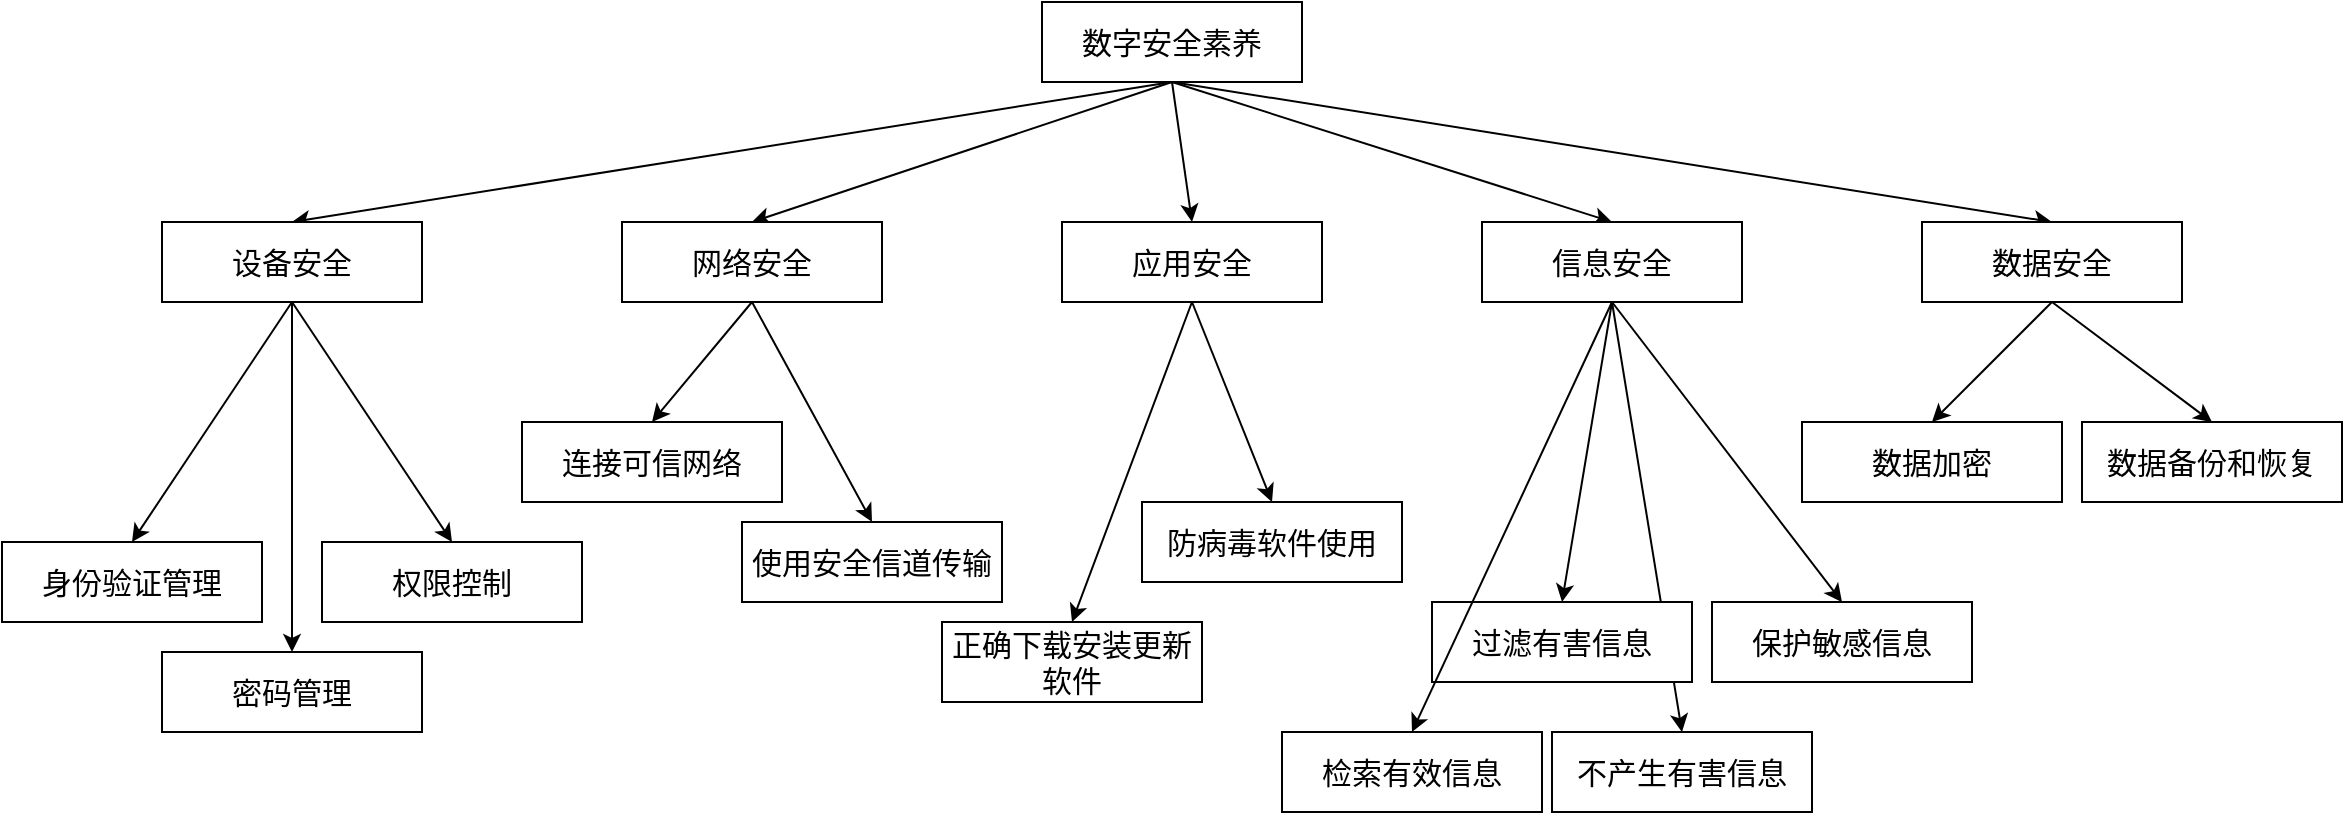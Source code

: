 <mxfile version="21.3.7" type="github">
  <diagram name="Page-1" id="10a91c8b-09ff-31b1-d368-03940ed4cc9e">
    <mxGraphModel dx="1235" dy="669" grid="1" gridSize="10" guides="1" tooltips="1" connect="1" arrows="1" fold="1" page="1" pageScale="1" pageWidth="1100" pageHeight="850" background="none" math="0" shadow="0">
      <root>
        <mxCell id="0" />
        <mxCell id="1" parent="0" />
        <mxCell id="FDhGqmkJ39EE4WDYJWKc-30" style="rounded=0;orthogonalLoop=1;jettySize=auto;html=1;entryX=0.5;entryY=0;entryDx=0;entryDy=0;exitX=0.5;exitY=1;exitDx=0;exitDy=0;" edge="1" parent="1" source="FDhGqmkJ39EE4WDYJWKc-1" target="FDhGqmkJ39EE4WDYJWKc-3">
          <mxGeometry relative="1" as="geometry" />
        </mxCell>
        <mxCell id="FDhGqmkJ39EE4WDYJWKc-31" style="rounded=0;orthogonalLoop=1;jettySize=auto;html=1;entryX=0.5;entryY=0;entryDx=0;entryDy=0;exitX=0.5;exitY=1;exitDx=0;exitDy=0;" edge="1" parent="1" source="FDhGqmkJ39EE4WDYJWKc-1" target="FDhGqmkJ39EE4WDYJWKc-2">
          <mxGeometry relative="1" as="geometry" />
        </mxCell>
        <mxCell id="FDhGqmkJ39EE4WDYJWKc-32" style="rounded=0;orthogonalLoop=1;jettySize=auto;html=1;entryX=0.5;entryY=0;entryDx=0;entryDy=0;exitX=0.5;exitY=1;exitDx=0;exitDy=0;" edge="1" parent="1" source="FDhGqmkJ39EE4WDYJWKc-1" target="FDhGqmkJ39EE4WDYJWKc-5">
          <mxGeometry relative="1" as="geometry" />
        </mxCell>
        <mxCell id="FDhGqmkJ39EE4WDYJWKc-33" style="rounded=0;orthogonalLoop=1;jettySize=auto;html=1;entryX=0.5;entryY=0;entryDx=0;entryDy=0;exitX=0.5;exitY=1;exitDx=0;exitDy=0;" edge="1" parent="1" source="FDhGqmkJ39EE4WDYJWKc-1" target="FDhGqmkJ39EE4WDYJWKc-4">
          <mxGeometry relative="1" as="geometry" />
        </mxCell>
        <mxCell id="FDhGqmkJ39EE4WDYJWKc-38" style="rounded=0;orthogonalLoop=1;jettySize=auto;html=1;entryX=0.5;entryY=0;entryDx=0;entryDy=0;exitX=0.5;exitY=1;exitDx=0;exitDy=0;" edge="1" parent="1" source="FDhGqmkJ39EE4WDYJWKc-1" target="FDhGqmkJ39EE4WDYJWKc-37">
          <mxGeometry relative="1" as="geometry" />
        </mxCell>
        <mxCell id="FDhGqmkJ39EE4WDYJWKc-1" value="数字安全素养" style="rounded=0;whiteSpace=wrap;html=1;fontSize=15;" vertex="1" parent="1">
          <mxGeometry x="600" y="40" width="130" height="40" as="geometry" />
        </mxCell>
        <mxCell id="FDhGqmkJ39EE4WDYJWKc-34" style="rounded=0;orthogonalLoop=1;jettySize=auto;html=1;entryX=0.5;entryY=0;entryDx=0;entryDy=0;exitX=0.5;exitY=1;exitDx=0;exitDy=0;" edge="1" parent="1" source="FDhGqmkJ39EE4WDYJWKc-2" target="FDhGqmkJ39EE4WDYJWKc-6">
          <mxGeometry relative="1" as="geometry" />
        </mxCell>
        <mxCell id="FDhGqmkJ39EE4WDYJWKc-35" style="rounded=0;orthogonalLoop=1;jettySize=auto;html=1;entryX=0.5;entryY=0;entryDx=0;entryDy=0;exitX=0.5;exitY=1;exitDx=0;exitDy=0;" edge="1" parent="1" source="FDhGqmkJ39EE4WDYJWKc-2" target="FDhGqmkJ39EE4WDYJWKc-14">
          <mxGeometry relative="1" as="geometry" />
        </mxCell>
        <mxCell id="FDhGqmkJ39EE4WDYJWKc-36" style="rounded=0;orthogonalLoop=1;jettySize=auto;html=1;entryX=0.5;entryY=0;entryDx=0;entryDy=0;exitX=0.5;exitY=1;exitDx=0;exitDy=0;" edge="1" parent="1" source="FDhGqmkJ39EE4WDYJWKc-2" target="FDhGqmkJ39EE4WDYJWKc-7">
          <mxGeometry relative="1" as="geometry" />
        </mxCell>
        <mxCell id="FDhGqmkJ39EE4WDYJWKc-2" value="设备安全" style="rounded=0;whiteSpace=wrap;html=1;fontSize=15;" vertex="1" parent="1">
          <mxGeometry x="160" y="150" width="130" height="40" as="geometry" />
        </mxCell>
        <mxCell id="FDhGqmkJ39EE4WDYJWKc-29" style="rounded=0;orthogonalLoop=1;jettySize=auto;html=1;entryX=0.5;entryY=0;entryDx=0;entryDy=0;exitX=0.5;exitY=1;exitDx=0;exitDy=0;" edge="1" parent="1" source="FDhGqmkJ39EE4WDYJWKc-3" target="FDhGqmkJ39EE4WDYJWKc-19">
          <mxGeometry relative="1" as="geometry" />
        </mxCell>
        <mxCell id="FDhGqmkJ39EE4WDYJWKc-45" style="rounded=0;orthogonalLoop=1;jettySize=auto;html=1;entryX=0.5;entryY=0;entryDx=0;entryDy=0;exitX=0.5;exitY=1;exitDx=0;exitDy=0;" edge="1" parent="1" source="FDhGqmkJ39EE4WDYJWKc-3" target="FDhGqmkJ39EE4WDYJWKc-44">
          <mxGeometry relative="1" as="geometry" />
        </mxCell>
        <mxCell id="FDhGqmkJ39EE4WDYJWKc-3" value="网络安全" style="rounded=0;whiteSpace=wrap;html=1;fontSize=15;" vertex="1" parent="1">
          <mxGeometry x="390" y="150" width="130" height="40" as="geometry" />
        </mxCell>
        <mxCell id="FDhGqmkJ39EE4WDYJWKc-26" style="rounded=0;orthogonalLoop=1;jettySize=auto;html=1;entryX=0.5;entryY=0;entryDx=0;entryDy=0;exitX=0.5;exitY=1;exitDx=0;exitDy=0;" edge="1" parent="1" source="FDhGqmkJ39EE4WDYJWKc-4" target="FDhGqmkJ39EE4WDYJWKc-8">
          <mxGeometry relative="1" as="geometry">
            <mxPoint x="750" y="240" as="targetPoint" />
          </mxGeometry>
        </mxCell>
        <mxCell id="FDhGqmkJ39EE4WDYJWKc-27" style="rounded=0;orthogonalLoop=1;jettySize=auto;html=1;entryX=0.5;entryY=0;entryDx=0;entryDy=0;exitX=0.5;exitY=1;exitDx=0;exitDy=0;" edge="1" parent="1" source="FDhGqmkJ39EE4WDYJWKc-4" target="FDhGqmkJ39EE4WDYJWKc-10">
          <mxGeometry relative="1" as="geometry">
            <mxPoint x="885" y="240" as="targetPoint" />
          </mxGeometry>
        </mxCell>
        <mxCell id="FDhGqmkJ39EE4WDYJWKc-28" style="rounded=0;orthogonalLoop=1;jettySize=auto;html=1;entryX=0.5;entryY=0;entryDx=0;entryDy=0;exitX=0.5;exitY=1;exitDx=0;exitDy=0;" edge="1" parent="1" source="FDhGqmkJ39EE4WDYJWKc-4" target="FDhGqmkJ39EE4WDYJWKc-9">
          <mxGeometry relative="1" as="geometry" />
        </mxCell>
        <mxCell id="FDhGqmkJ39EE4WDYJWKc-4" value="信息安全" style="rounded=0;whiteSpace=wrap;html=1;fontSize=15;" vertex="1" parent="1">
          <mxGeometry x="820" y="150" width="130" height="40" as="geometry" />
        </mxCell>
        <mxCell id="FDhGqmkJ39EE4WDYJWKc-17" style="orthogonalLoop=1;jettySize=auto;html=1;entryX=0.5;entryY=0;entryDx=0;entryDy=0;rounded=0;exitX=0.5;exitY=1;exitDx=0;exitDy=0;" edge="1" parent="1" source="FDhGqmkJ39EE4WDYJWKc-5" target="FDhGqmkJ39EE4WDYJWKc-15">
          <mxGeometry relative="1" as="geometry" />
        </mxCell>
        <mxCell id="FDhGqmkJ39EE4WDYJWKc-18" style="rounded=0;orthogonalLoop=1;jettySize=auto;html=1;entryX=0.5;entryY=0;entryDx=0;entryDy=0;exitX=0.5;exitY=1;exitDx=0;exitDy=0;" edge="1" parent="1" source="FDhGqmkJ39EE4WDYJWKc-5" target="FDhGqmkJ39EE4WDYJWKc-16">
          <mxGeometry relative="1" as="geometry" />
        </mxCell>
        <mxCell id="FDhGqmkJ39EE4WDYJWKc-5" value="应用安全" style="rounded=0;whiteSpace=wrap;html=1;fontSize=15;" vertex="1" parent="1">
          <mxGeometry x="610" y="150" width="130" height="40" as="geometry" />
        </mxCell>
        <mxCell id="FDhGqmkJ39EE4WDYJWKc-6" value="密码管理" style="rounded=0;whiteSpace=wrap;html=1;fontSize=15;" vertex="1" parent="1">
          <mxGeometry x="160" y="365" width="130" height="40" as="geometry" />
        </mxCell>
        <mxCell id="FDhGqmkJ39EE4WDYJWKc-7" value="身份验证管理" style="rounded=0;whiteSpace=wrap;html=1;fontSize=15;" vertex="1" parent="1">
          <mxGeometry x="80" y="310" width="130" height="40" as="geometry" />
        </mxCell>
        <mxCell id="FDhGqmkJ39EE4WDYJWKc-8" value="过滤有害信息" style="rounded=0;whiteSpace=wrap;html=1;fontSize=15;" vertex="1" parent="1">
          <mxGeometry x="795" y="340" width="130" height="40" as="geometry" />
        </mxCell>
        <mxCell id="FDhGqmkJ39EE4WDYJWKc-9" value="保护敏感信息" style="rounded=0;whiteSpace=wrap;html=1;fontSize=15;" vertex="1" parent="1">
          <mxGeometry x="935" y="340" width="130" height="40" as="geometry" />
        </mxCell>
        <mxCell id="FDhGqmkJ39EE4WDYJWKc-10" value="不产生有害信息" style="rounded=0;whiteSpace=wrap;html=1;fontSize=15;" vertex="1" parent="1">
          <mxGeometry x="855" y="405" width="130" height="40" as="geometry" />
        </mxCell>
        <mxCell id="FDhGqmkJ39EE4WDYJWKc-14" value="权限控制" style="rounded=0;whiteSpace=wrap;html=1;fontSize=15;" vertex="1" parent="1">
          <mxGeometry x="240" y="310" width="130" height="40" as="geometry" />
        </mxCell>
        <mxCell id="FDhGqmkJ39EE4WDYJWKc-15" value="正确下载安装更新软件" style="rounded=0;whiteSpace=wrap;html=1;fontSize=15;" vertex="1" parent="1">
          <mxGeometry x="550" y="350" width="130" height="40" as="geometry" />
        </mxCell>
        <mxCell id="FDhGqmkJ39EE4WDYJWKc-16" value="防病毒软件使用" style="rounded=0;whiteSpace=wrap;html=1;fontSize=15;" vertex="1" parent="1">
          <mxGeometry x="650" y="290" width="130" height="40" as="geometry" />
        </mxCell>
        <mxCell id="FDhGqmkJ39EE4WDYJWKc-19" value="连接可信网络" style="rounded=0;whiteSpace=wrap;html=1;fontSize=15;" vertex="1" parent="1">
          <mxGeometry x="340" y="250" width="130" height="40" as="geometry" />
        </mxCell>
        <mxCell id="FDhGqmkJ39EE4WDYJWKc-24" style="rounded=0;orthogonalLoop=1;jettySize=auto;html=1;entryX=0.5;entryY=0;entryDx=0;entryDy=0;exitX=0.5;exitY=1;exitDx=0;exitDy=0;" edge="1" parent="1" source="FDhGqmkJ39EE4WDYJWKc-4" target="FDhGqmkJ39EE4WDYJWKc-23">
          <mxGeometry relative="1" as="geometry">
            <mxPoint x="750" y="280" as="sourcePoint" />
          </mxGeometry>
        </mxCell>
        <mxCell id="FDhGqmkJ39EE4WDYJWKc-23" value="检索有效信息" style="rounded=0;whiteSpace=wrap;html=1;fontSize=15;" vertex="1" parent="1">
          <mxGeometry x="720" y="405" width="130" height="40" as="geometry" />
        </mxCell>
        <mxCell id="FDhGqmkJ39EE4WDYJWKc-42" style="rounded=0;orthogonalLoop=1;jettySize=auto;html=1;entryX=0.5;entryY=0;entryDx=0;entryDy=0;exitX=0.5;exitY=1;exitDx=0;exitDy=0;" edge="1" parent="1" source="FDhGqmkJ39EE4WDYJWKc-37" target="FDhGqmkJ39EE4WDYJWKc-40">
          <mxGeometry relative="1" as="geometry" />
        </mxCell>
        <mxCell id="FDhGqmkJ39EE4WDYJWKc-43" style="rounded=0;orthogonalLoop=1;jettySize=auto;html=1;entryX=0.5;entryY=0;entryDx=0;entryDy=0;exitX=0.5;exitY=1;exitDx=0;exitDy=0;" edge="1" parent="1" source="FDhGqmkJ39EE4WDYJWKc-37" target="FDhGqmkJ39EE4WDYJWKc-41">
          <mxGeometry relative="1" as="geometry" />
        </mxCell>
        <mxCell id="FDhGqmkJ39EE4WDYJWKc-37" value="数据安全" style="rounded=0;whiteSpace=wrap;html=1;fontSize=15;" vertex="1" parent="1">
          <mxGeometry x="1040" y="150" width="130" height="40" as="geometry" />
        </mxCell>
        <mxCell id="FDhGqmkJ39EE4WDYJWKc-40" value="数据加密" style="rounded=0;whiteSpace=wrap;html=1;fontSize=15;" vertex="1" parent="1">
          <mxGeometry x="980" y="250" width="130" height="40" as="geometry" />
        </mxCell>
        <mxCell id="FDhGqmkJ39EE4WDYJWKc-41" value="数据备份和恢复" style="rounded=0;whiteSpace=wrap;html=1;fontSize=15;" vertex="1" parent="1">
          <mxGeometry x="1120" y="250" width="130" height="40" as="geometry" />
        </mxCell>
        <mxCell id="FDhGqmkJ39EE4WDYJWKc-44" value="使用安全信道传输" style="rounded=0;whiteSpace=wrap;html=1;fontSize=15;" vertex="1" parent="1">
          <mxGeometry x="450" y="300" width="130" height="40" as="geometry" />
        </mxCell>
      </root>
    </mxGraphModel>
  </diagram>
</mxfile>
